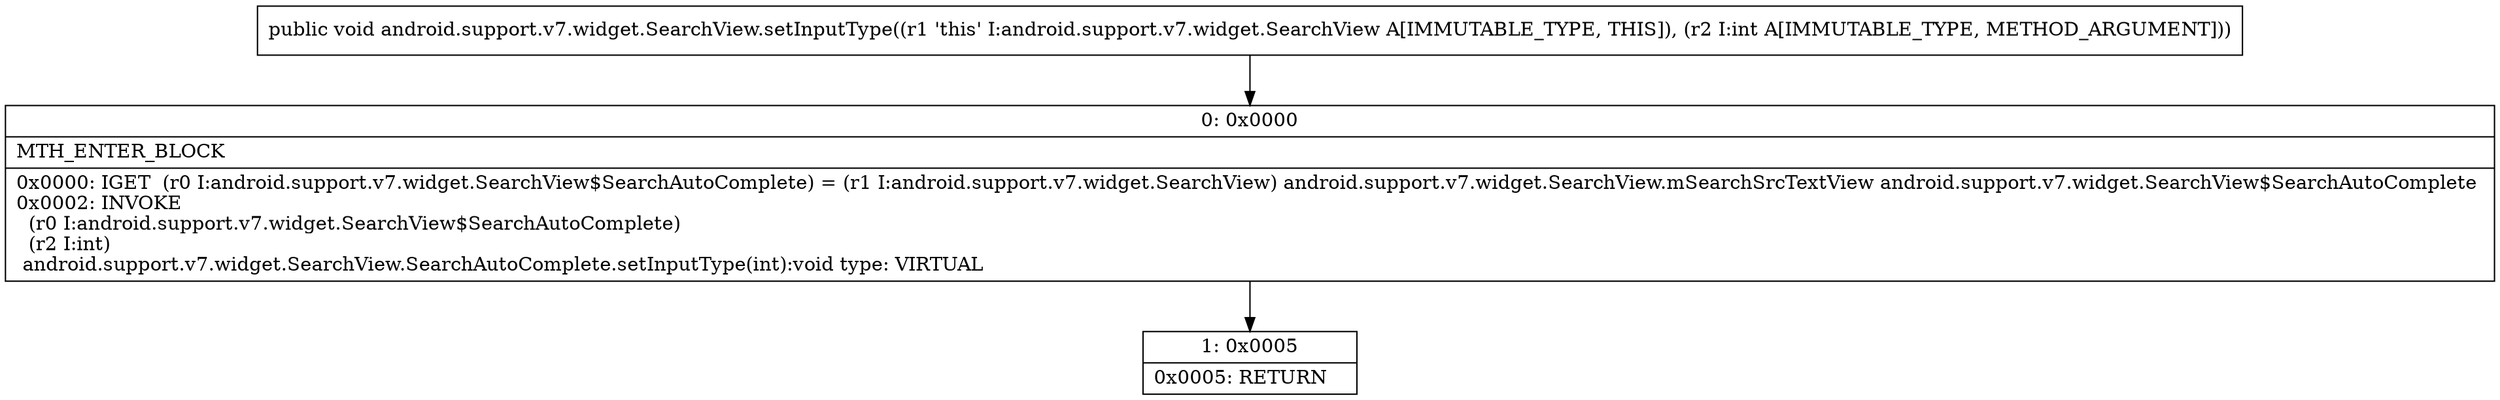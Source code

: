 digraph "CFG forandroid.support.v7.widget.SearchView.setInputType(I)V" {
Node_0 [shape=record,label="{0\:\ 0x0000|MTH_ENTER_BLOCK\l|0x0000: IGET  (r0 I:android.support.v7.widget.SearchView$SearchAutoComplete) = (r1 I:android.support.v7.widget.SearchView) android.support.v7.widget.SearchView.mSearchSrcTextView android.support.v7.widget.SearchView$SearchAutoComplete \l0x0002: INVOKE  \l  (r0 I:android.support.v7.widget.SearchView$SearchAutoComplete)\l  (r2 I:int)\l android.support.v7.widget.SearchView.SearchAutoComplete.setInputType(int):void type: VIRTUAL \l}"];
Node_1 [shape=record,label="{1\:\ 0x0005|0x0005: RETURN   \l}"];
MethodNode[shape=record,label="{public void android.support.v7.widget.SearchView.setInputType((r1 'this' I:android.support.v7.widget.SearchView A[IMMUTABLE_TYPE, THIS]), (r2 I:int A[IMMUTABLE_TYPE, METHOD_ARGUMENT])) }"];
MethodNode -> Node_0;
Node_0 -> Node_1;
}

